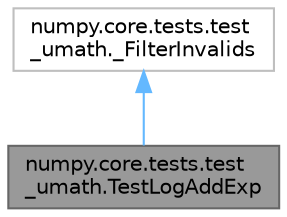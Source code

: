digraph "numpy.core.tests.test_umath.TestLogAddExp"
{
 // LATEX_PDF_SIZE
  bgcolor="transparent";
  edge [fontname=Helvetica,fontsize=10,labelfontname=Helvetica,labelfontsize=10];
  node [fontname=Helvetica,fontsize=10,shape=box,height=0.2,width=0.4];
  Node1 [id="Node000001",label="numpy.core.tests.test\l_umath.TestLogAddExp",height=0.2,width=0.4,color="gray40", fillcolor="grey60", style="filled", fontcolor="black",tooltip=" "];
  Node2 -> Node1 [id="edge2_Node000001_Node000002",dir="back",color="steelblue1",style="solid",tooltip=" "];
  Node2 [id="Node000002",label="numpy.core.tests.test\l_umath._FilterInvalids",height=0.2,width=0.4,color="grey75", fillcolor="white", style="filled",URL="$de/da2/classnumpy_1_1core_1_1tests_1_1test__umath_1_1__FilterInvalids.html",tooltip=" "];
}
